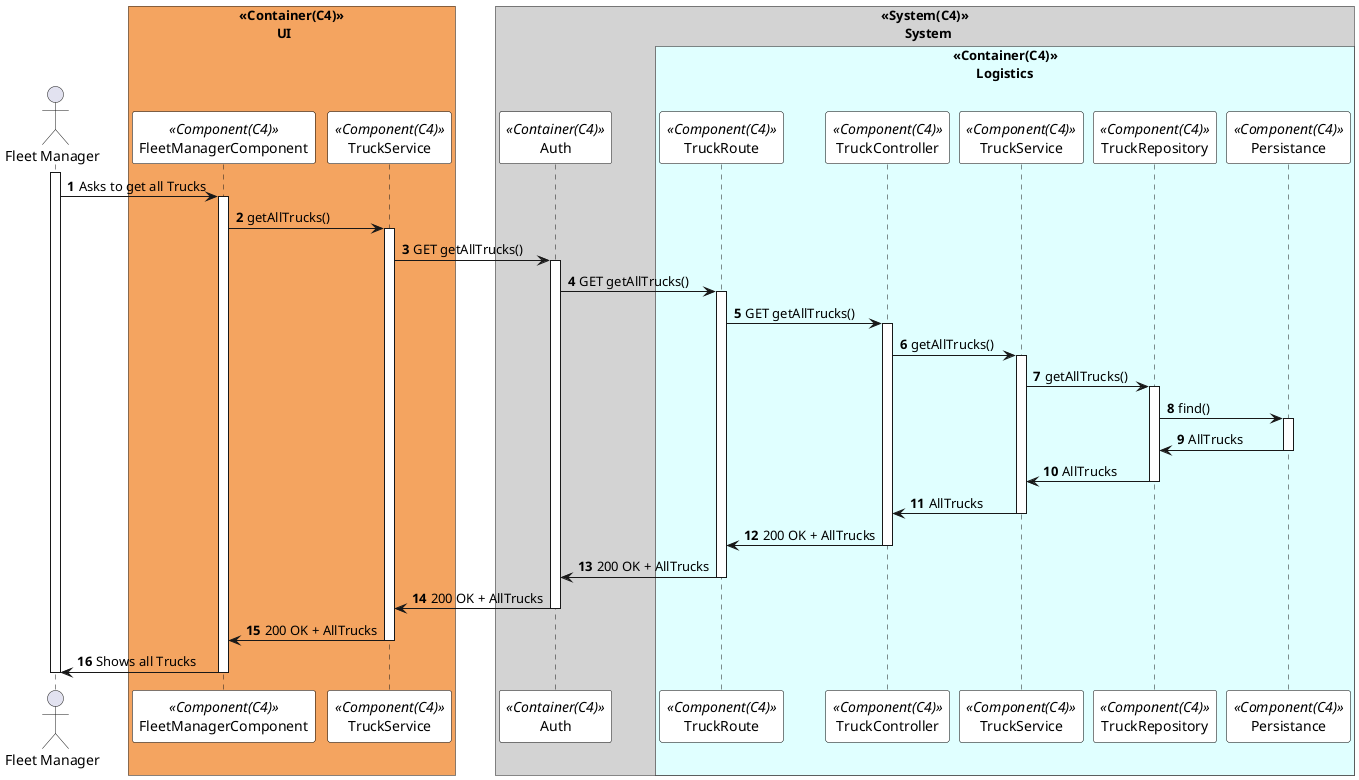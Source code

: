 @startuml getAllTrucksSD

autonumber
!pragma teoz true

skinparam sequence {
ParticipantBorderColor black
ParticipantBackgroundColor white
}

actor "Fleet Manager" as manager

box "<<Container(C4)>>\n           UI" #SandyBrown
participant "FleetManagerComponent" as FleetManagerComponent <<Component(C4)>>
participant "TruckService" as TruckService <<Component(C4)>>
end box

box "<<System(C4)>>\n       System" #LightGray
participant Auth as  Auth <<Container(C4)>>
box "<<Container(C4)>>\n       Logistics" #LightCyan
participant TruckRoute as Route <<Component(C4)>>
participant TruckController as Controller <<Component(C4)>>
participant TruckService as Service <<Component(C4)>>
participant TruckRepository as Repository <<Component(C4)>>
participant Persistance as Persistance <<Component(C4)>>
end box



activate manager

manager -> FleetManagerComponent: Asks to get all Trucks
activate FleetManagerComponent
FleetManagerComponent -> TruckService: getAllTrucks()
activate TruckService
TruckService -> Auth: GET getAllTrucks()
activate Auth
Auth -> Route: GET getAllTrucks()
activate Route
Route -> Controller: GET getAllTrucks()
activate Controller



Controller -> Service: getAllTrucks()
activate Service

Service -> Repository: getAllTrucks()
activate Repository
Repository -> Persistance: find()
activate Persistance



Persistance -> Repository: AllTrucks
deactivate Persistance
Repository->Service: AllTrucks
deactivate Repository

Service -> Controller: AllTrucks
deactivate Service
Controller->Route: 200 OK + AllTrucks
deactivate Controller
Route->Auth: 200 OK + AllTrucks
deactivate Route


Auth->TruckService: 200 OK + AllTrucks
deactivate Auth
TruckService->FleetManagerComponent: 200 OK + AllTrucks
deactivate TruckService
FleetManagerComponent->manager: Shows all Trucks
deactivate FleetManagerComponent
deactivate manager





@enduml